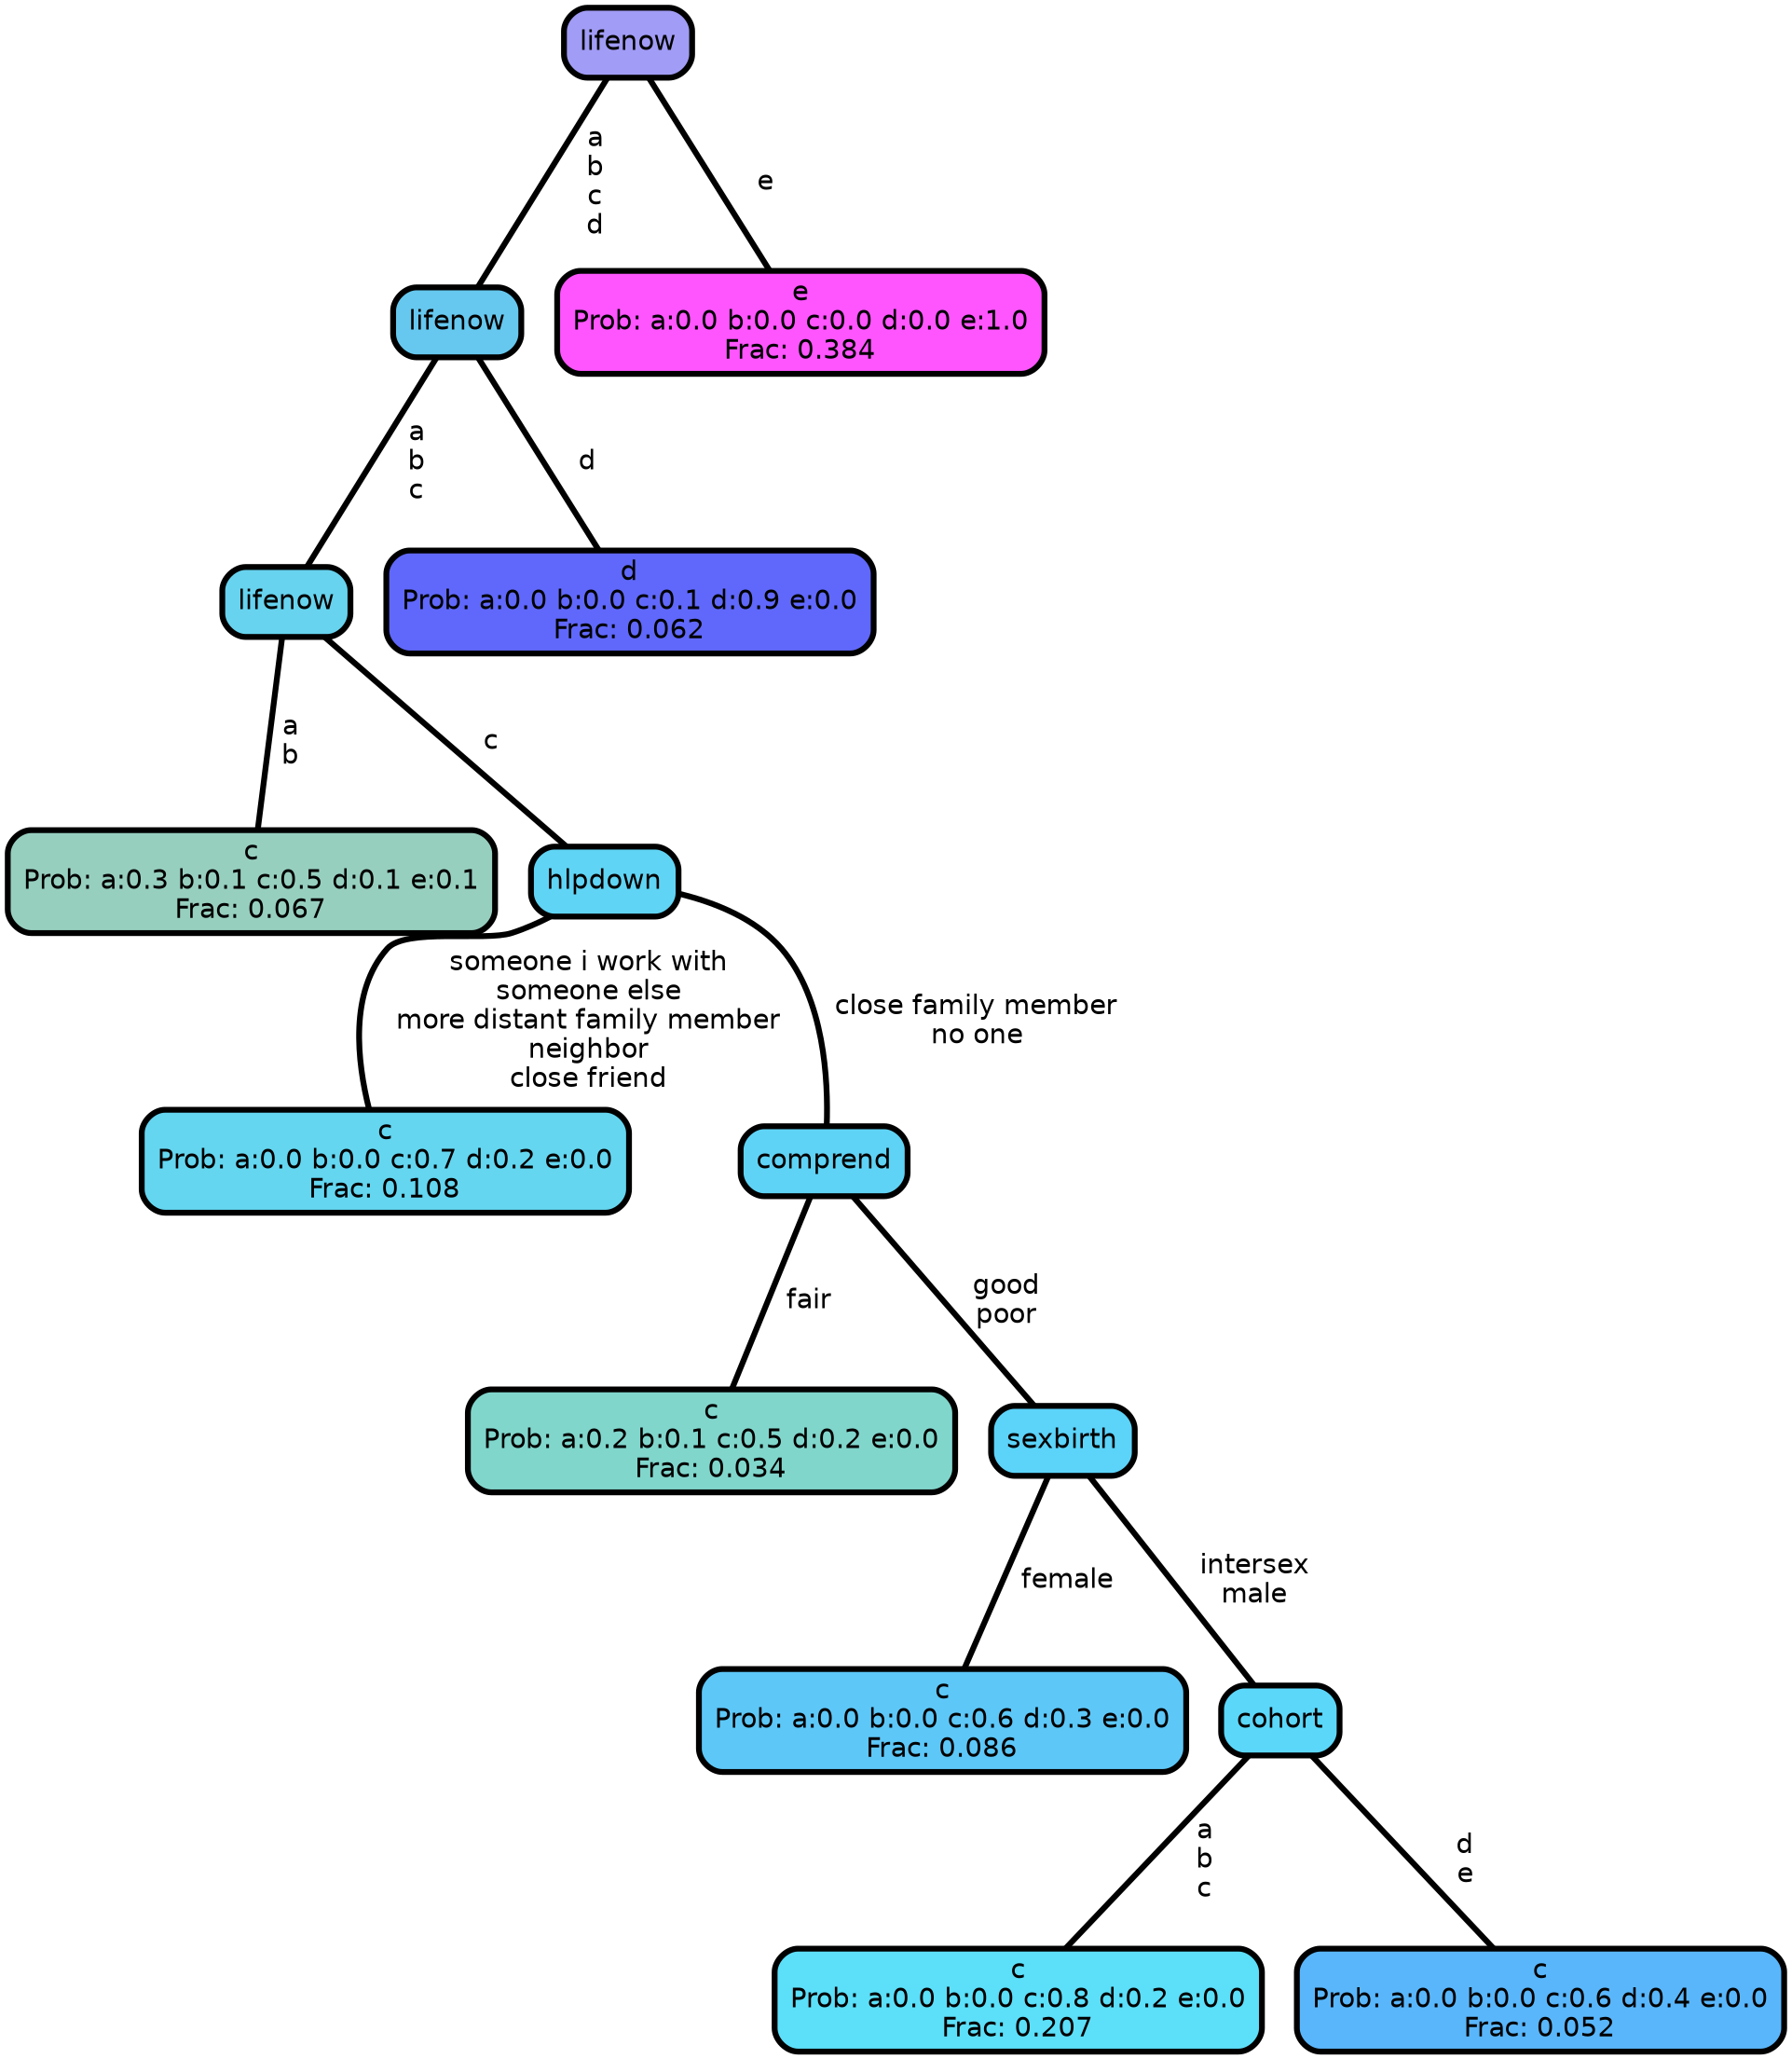 graph Tree {
node [shape=box, style="filled, rounded",color="black",penwidth="3",fontcolor="black",                 fontname=helvetica] ;
graph [ranksep="0 equally", splines=straight,                 bgcolor=transparent, dpi=200] ;
edge [fontname=helvetica, color=black] ;
0 [label="c
Prob: a:0.3 b:0.1 c:0.5 d:0.1 e:0.1
Frac: 0.067", fillcolor="#97cfbf"] ;
1 [label="lifenow", fillcolor="#67d3ee"] ;
2 [label="c
Prob: a:0.0 b:0.0 c:0.7 d:0.2 e:0.0
Frac: 0.108", fillcolor="#64d6f0"] ;
3 [label="hlpdown", fillcolor="#60d4f4"] ;
4 [label="c
Prob: a:0.2 b:0.1 c:0.5 d:0.2 e:0.0
Frac: 0.034", fillcolor="#81d6cc"] ;
5 [label="comprend", fillcolor="#5fd3f5"] ;
6 [label="c
Prob: a:0.0 b:0.0 c:0.6 d:0.3 e:0.0
Frac: 0.086", fillcolor="#5dc7f8"] ;
7 [label="sexbirth", fillcolor="#5cd3f9"] ;
8 [label="c
Prob: a:0.0 b:0.0 c:0.8 d:0.2 e:0.0
Frac: 0.207", fillcolor="#5cdff9"] ;
9 [label="cohort", fillcolor="#5bd7fa"] ;
10 [label="c
Prob: a:0.0 b:0.0 c:0.6 d:0.4 e:0.0
Frac: 0.052", fillcolor="#59b6fb"] ;
11 [label="lifenow", fillcolor="#66c8ef"] ;
12 [label="d
Prob: a:0.0 b:0.0 c:0.1 d:0.9 e:0.0
Frac: 0.062", fillcolor="#6068fb"] ;
13 [label="lifenow", fillcolor="#a19cf5"] ;
14 [label="e
Prob: a:0.0 b:0.0 c:0.0 d:0.0 e:1.0
Frac: 0.384", fillcolor="#fe55ff"] ;
1 -- 0 [label=" a\n b",penwidth=3] ;
1 -- 3 [label=" c",penwidth=3] ;
3 -- 2 [label=" someone i work with\n someone else\n more distant family member\n neighbor\n close friend",penwidth=3] ;
3 -- 5 [label=" close family member\n no one",penwidth=3] ;
5 -- 4 [label=" fair",penwidth=3] ;
5 -- 7 [label=" good\n poor",penwidth=3] ;
7 -- 6 [label=" female",penwidth=3] ;
7 -- 9 [label=" intersex\n male",penwidth=3] ;
9 -- 8 [label=" a\n b\n c",penwidth=3] ;
9 -- 10 [label=" d\n e",penwidth=3] ;
11 -- 1 [label=" a\n b\n c",penwidth=3] ;
11 -- 12 [label=" d",penwidth=3] ;
13 -- 11 [label=" a\n b\n c\n d",penwidth=3] ;
13 -- 14 [label=" e",penwidth=3] ;
{rank = same;}}